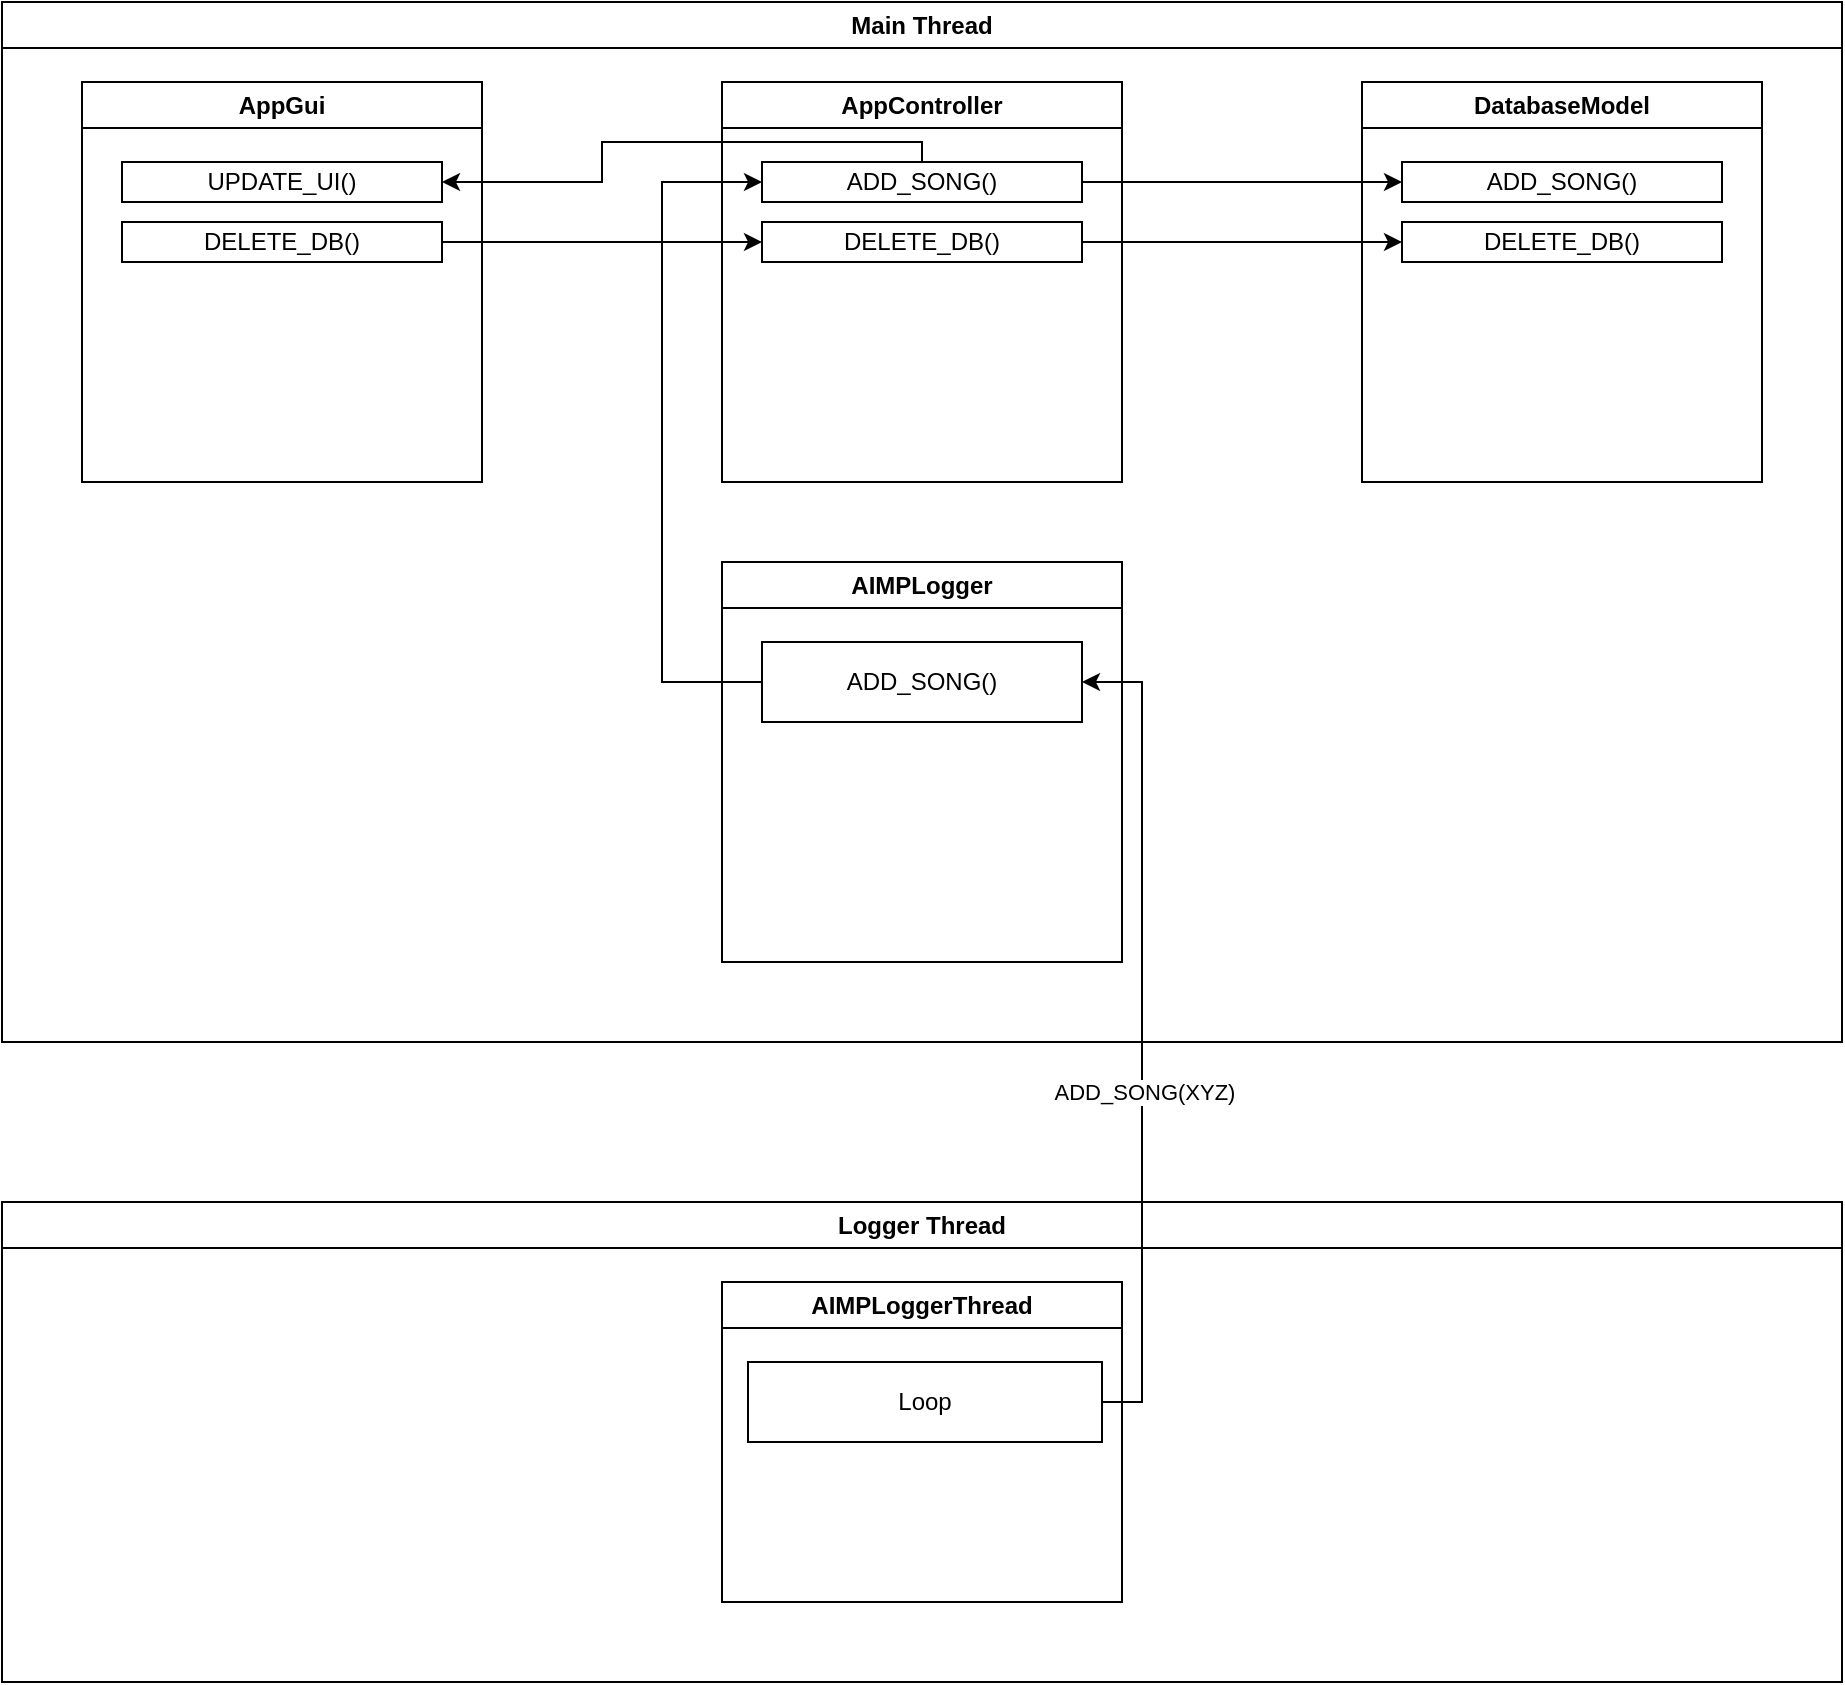 <mxfile version="26.0.4">
  <diagram name="Página-1" id="ZF7SSuipZNvU9a_YeuSG">
    <mxGraphModel dx="1857" dy="1107" grid="1" gridSize="10" guides="1" tooltips="1" connect="1" arrows="1" fold="1" page="1" pageScale="1" pageWidth="827" pageHeight="1169" math="0" shadow="0">
      <root>
        <mxCell id="0" />
        <mxCell id="1" parent="0" />
        <mxCell id="Q6gJAev6Ca0y9e5CnTZE-2" value="AppController" style="swimlane;whiteSpace=wrap;html=1;" parent="1" vertex="1">
          <mxGeometry x="400" y="120" width="200" height="200" as="geometry" />
        </mxCell>
        <mxCell id="Q6gJAev6Ca0y9e5CnTZE-3" value="AppGui" style="swimlane;whiteSpace=wrap;html=1;" parent="1" vertex="1">
          <mxGeometry x="80" y="120" width="200" height="200" as="geometry" />
        </mxCell>
        <mxCell id="Q6gJAev6Ca0y9e5CnTZE-4" value="DatabaseModel" style="swimlane;whiteSpace=wrap;html=1;" parent="1" vertex="1">
          <mxGeometry x="720" y="120" width="200" height="200" as="geometry" />
        </mxCell>
        <mxCell id="s7iOkpRx3E_W9VwcnAKM-1" value="Main Thread" style="swimlane;whiteSpace=wrap;html=1;" vertex="1" parent="1">
          <mxGeometry x="40" y="80" width="920" height="520" as="geometry" />
        </mxCell>
        <mxCell id="Q6gJAev6Ca0y9e5CnTZE-5" value="AIMPLogger" style="swimlane;whiteSpace=wrap;html=1;" parent="s7iOkpRx3E_W9VwcnAKM-1" vertex="1">
          <mxGeometry x="360" y="280" width="200" height="200" as="geometry" />
        </mxCell>
        <mxCell id="s7iOkpRx3E_W9VwcnAKM-5" value="ADD_SONG()" style="rounded=0;whiteSpace=wrap;html=1;" vertex="1" parent="Q6gJAev6Ca0y9e5CnTZE-5">
          <mxGeometry x="20" y="40" width="160" height="40" as="geometry" />
        </mxCell>
        <mxCell id="s7iOkpRx3E_W9VwcnAKM-10" style="edgeStyle=orthogonalEdgeStyle;rounded=0;orthogonalLoop=1;jettySize=auto;html=1;exitX=1;exitY=0.5;exitDx=0;exitDy=0;entryX=0;entryY=0.5;entryDx=0;entryDy=0;" edge="1" parent="s7iOkpRx3E_W9VwcnAKM-1" source="s7iOkpRx3E_W9VwcnAKM-7" target="s7iOkpRx3E_W9VwcnAKM-9">
          <mxGeometry relative="1" as="geometry" />
        </mxCell>
        <mxCell id="s7iOkpRx3E_W9VwcnAKM-12" style="edgeStyle=orthogonalEdgeStyle;rounded=0;orthogonalLoop=1;jettySize=auto;html=1;exitX=0.5;exitY=0;exitDx=0;exitDy=0;entryX=1;entryY=0.5;entryDx=0;entryDy=0;" edge="1" parent="s7iOkpRx3E_W9VwcnAKM-1" source="s7iOkpRx3E_W9VwcnAKM-7" target="s7iOkpRx3E_W9VwcnAKM-11">
          <mxGeometry relative="1" as="geometry">
            <Array as="points">
              <mxPoint x="460" y="70" />
              <mxPoint x="300" y="70" />
              <mxPoint x="300" y="90" />
            </Array>
          </mxGeometry>
        </mxCell>
        <mxCell id="s7iOkpRx3E_W9VwcnAKM-7" value="ADD_SONG()" style="rounded=0;whiteSpace=wrap;html=1;" vertex="1" parent="s7iOkpRx3E_W9VwcnAKM-1">
          <mxGeometry x="380" y="80" width="160" height="20" as="geometry" />
        </mxCell>
        <mxCell id="s7iOkpRx3E_W9VwcnAKM-8" style="edgeStyle=orthogonalEdgeStyle;rounded=0;orthogonalLoop=1;jettySize=auto;html=1;exitX=0;exitY=0.5;exitDx=0;exitDy=0;entryX=0;entryY=0.5;entryDx=0;entryDy=0;" edge="1" parent="s7iOkpRx3E_W9VwcnAKM-1" source="s7iOkpRx3E_W9VwcnAKM-5" target="s7iOkpRx3E_W9VwcnAKM-7">
          <mxGeometry relative="1" as="geometry">
            <Array as="points">
              <mxPoint x="330" y="340" />
              <mxPoint x="330" y="90" />
            </Array>
          </mxGeometry>
        </mxCell>
        <mxCell id="s7iOkpRx3E_W9VwcnAKM-9" value="ADD_SONG()" style="rounded=0;whiteSpace=wrap;html=1;" vertex="1" parent="s7iOkpRx3E_W9VwcnAKM-1">
          <mxGeometry x="700" y="80" width="160" height="20" as="geometry" />
        </mxCell>
        <mxCell id="s7iOkpRx3E_W9VwcnAKM-11" value="UPDATE_UI()" style="rounded=0;whiteSpace=wrap;html=1;" vertex="1" parent="s7iOkpRx3E_W9VwcnAKM-1">
          <mxGeometry x="60" y="80" width="160" height="20" as="geometry" />
        </mxCell>
        <mxCell id="s7iOkpRx3E_W9VwcnAKM-18" style="edgeStyle=orthogonalEdgeStyle;rounded=0;orthogonalLoop=1;jettySize=auto;html=1;exitX=1;exitY=0.5;exitDx=0;exitDy=0;" edge="1" parent="s7iOkpRx3E_W9VwcnAKM-1" source="s7iOkpRx3E_W9VwcnAKM-14" target="s7iOkpRx3E_W9VwcnAKM-16">
          <mxGeometry relative="1" as="geometry" />
        </mxCell>
        <mxCell id="s7iOkpRx3E_W9VwcnAKM-14" value="DELETE_DB()" style="rounded=0;whiteSpace=wrap;html=1;" vertex="1" parent="s7iOkpRx3E_W9VwcnAKM-1">
          <mxGeometry x="60" y="110" width="160" height="20" as="geometry" />
        </mxCell>
        <mxCell id="s7iOkpRx3E_W9VwcnAKM-19" style="edgeStyle=orthogonalEdgeStyle;rounded=0;orthogonalLoop=1;jettySize=auto;html=1;exitX=1;exitY=0.5;exitDx=0;exitDy=0;" edge="1" parent="s7iOkpRx3E_W9VwcnAKM-1" source="s7iOkpRx3E_W9VwcnAKM-16" target="s7iOkpRx3E_W9VwcnAKM-17">
          <mxGeometry relative="1" as="geometry" />
        </mxCell>
        <mxCell id="s7iOkpRx3E_W9VwcnAKM-16" value="DELETE_DB()" style="rounded=0;whiteSpace=wrap;html=1;" vertex="1" parent="s7iOkpRx3E_W9VwcnAKM-1">
          <mxGeometry x="380" y="110" width="160" height="20" as="geometry" />
        </mxCell>
        <mxCell id="s7iOkpRx3E_W9VwcnAKM-17" value="DELETE_DB()" style="rounded=0;whiteSpace=wrap;html=1;" vertex="1" parent="s7iOkpRx3E_W9VwcnAKM-1">
          <mxGeometry x="700" y="110" width="160" height="20" as="geometry" />
        </mxCell>
        <mxCell id="s7iOkpRx3E_W9VwcnAKM-2" value="Logger Thread" style="swimlane;whiteSpace=wrap;html=1;" vertex="1" parent="1">
          <mxGeometry x="40" y="680" width="920" height="240" as="geometry" />
        </mxCell>
        <mxCell id="s7iOkpRx3E_W9VwcnAKM-3" value="AIMPLoggerThread" style="swimlane;whiteSpace=wrap;html=1;" vertex="1" parent="s7iOkpRx3E_W9VwcnAKM-2">
          <mxGeometry x="360" y="40" width="200" height="160" as="geometry" />
        </mxCell>
        <mxCell id="s7iOkpRx3E_W9VwcnAKM-4" value="Loop" style="rounded=0;whiteSpace=wrap;html=1;" vertex="1" parent="s7iOkpRx3E_W9VwcnAKM-3">
          <mxGeometry x="13" y="40" width="177" height="40" as="geometry" />
        </mxCell>
        <mxCell id="s7iOkpRx3E_W9VwcnAKM-6" style="edgeStyle=orthogonalEdgeStyle;rounded=0;orthogonalLoop=1;jettySize=auto;html=1;exitX=1;exitY=0.5;exitDx=0;exitDy=0;entryX=1;entryY=0.5;entryDx=0;entryDy=0;" edge="1" parent="1" source="s7iOkpRx3E_W9VwcnAKM-4" target="s7iOkpRx3E_W9VwcnAKM-5">
          <mxGeometry relative="1" as="geometry" />
        </mxCell>
        <mxCell id="s7iOkpRx3E_W9VwcnAKM-13" value="ADD_SONG(XYZ)" style="edgeLabel;html=1;align=center;verticalAlign=middle;resizable=0;points=[];" vertex="1" connectable="0" parent="s7iOkpRx3E_W9VwcnAKM-6">
          <mxGeometry x="-0.145" y="-1" relative="1" as="geometry">
            <mxPoint as="offset" />
          </mxGeometry>
        </mxCell>
      </root>
    </mxGraphModel>
  </diagram>
</mxfile>

